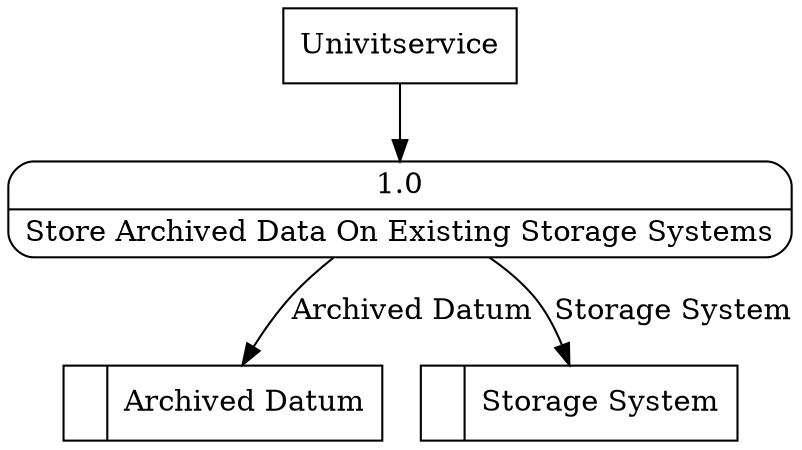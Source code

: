 digraph dfd2{ 
node[shape=record]
200 [label="<f0>  |<f1> Archived Datum " ];
201 [label="<f0>  |<f1> Storage System " ];
202 [label="Univitservice" shape=box];
203 [label="{<f0> 1.0|<f1> Store Archived Data On Existing Storage Systems }" shape=Mrecord];
202 -> 203
203 -> 200 [label="Archived Datum"]
203 -> 201 [label="Storage System"]
}